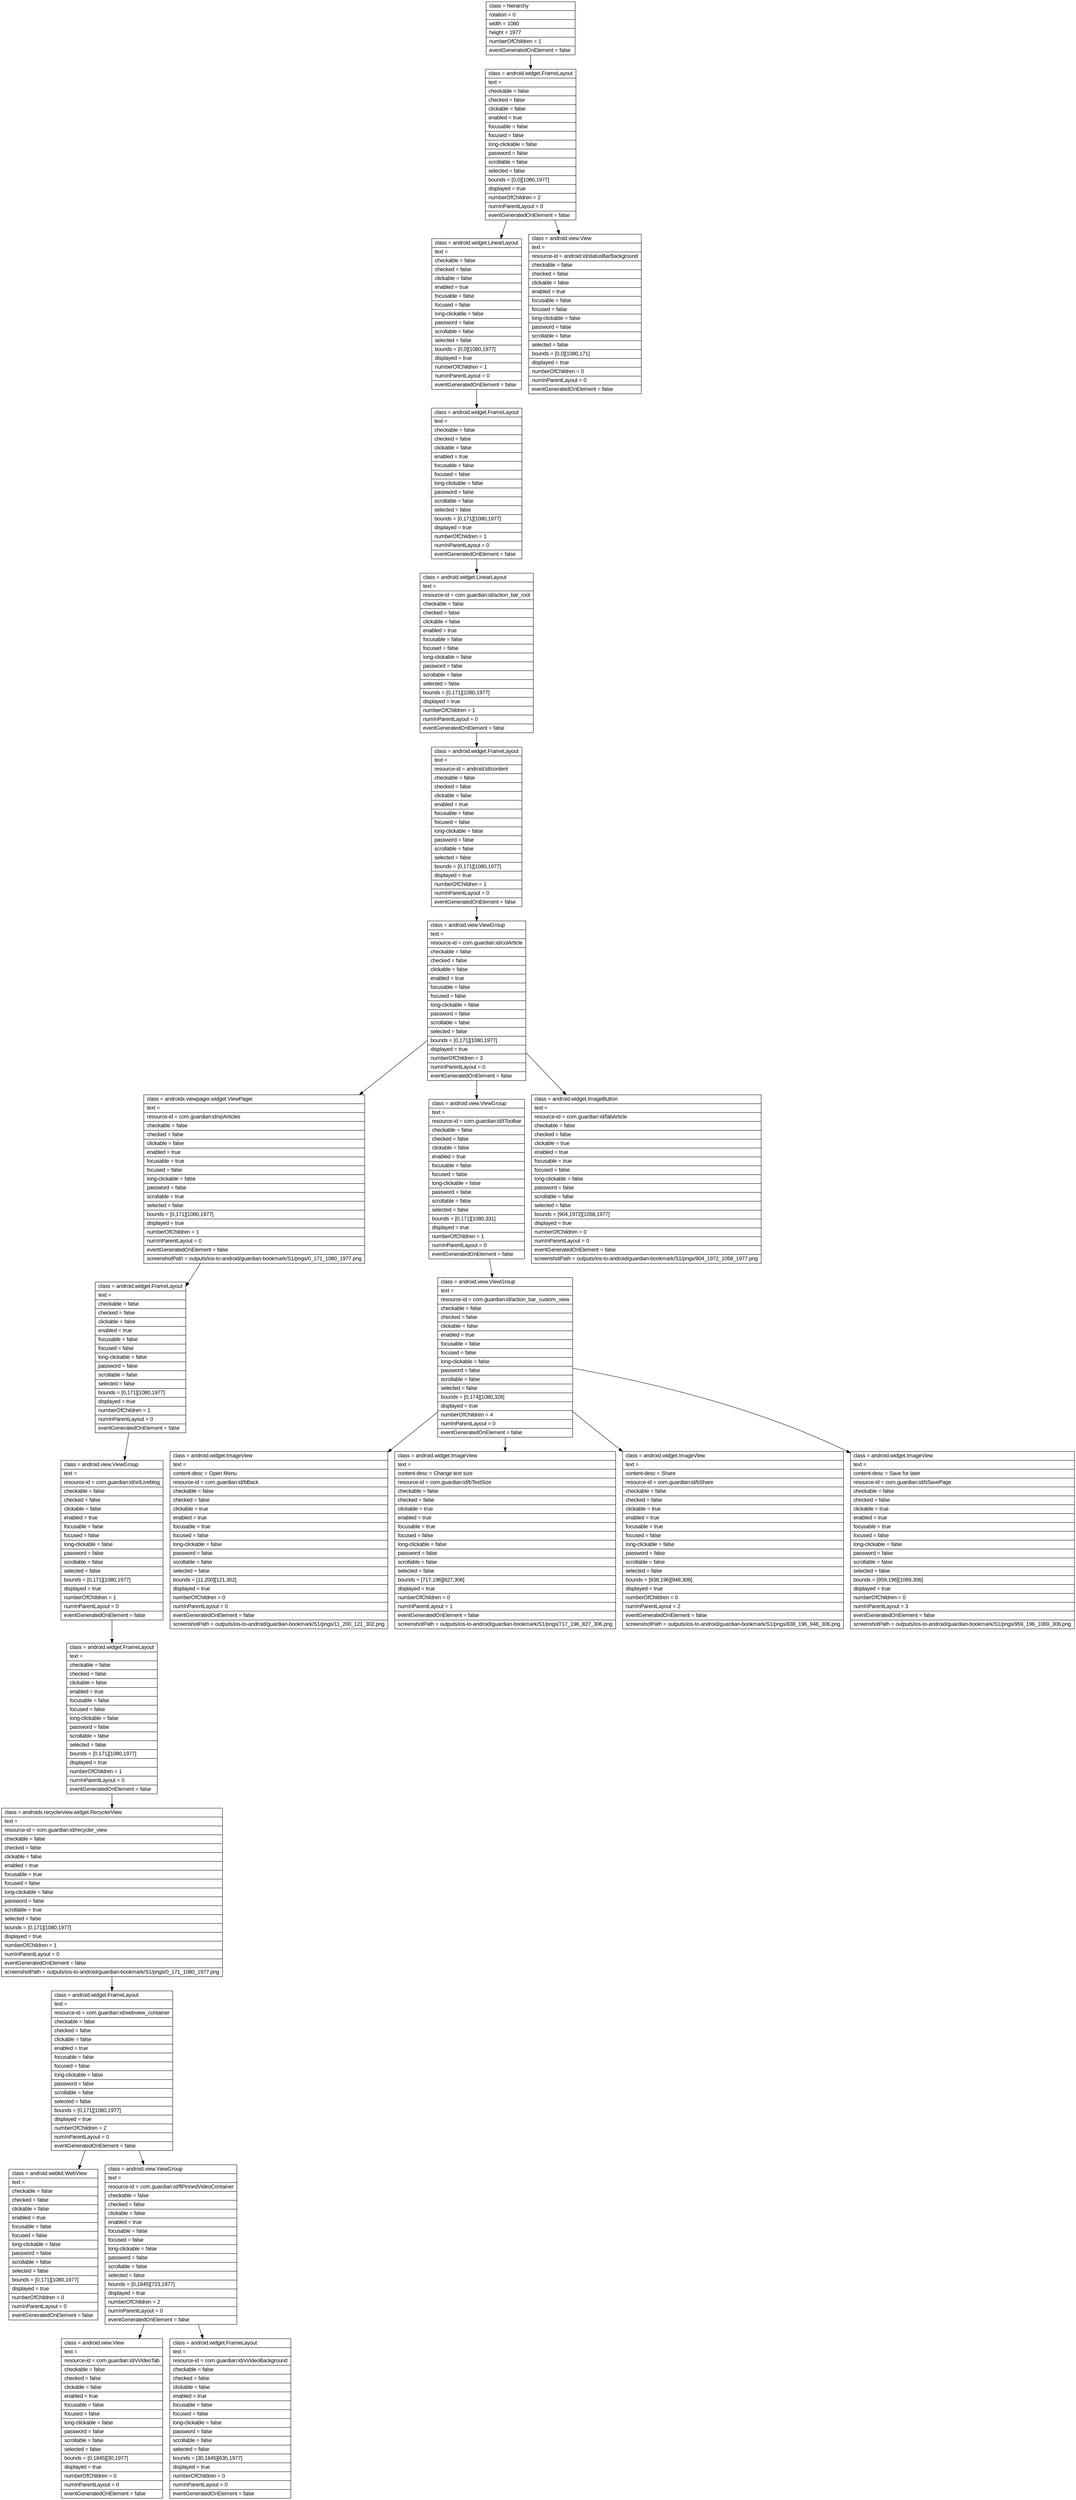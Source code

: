 digraph Layout {

	node [shape=record fontname=Arial];

	0	[label="{class = hierarchy\l|rotation = 0\l|width = 1080\l|height = 1977\l|numberOfChildren = 1\l|eventGeneratedOnElement = false \l}"]
	1	[label="{class = android.widget.FrameLayout\l|text = \l|checkable = false\l|checked = false\l|clickable = false\l|enabled = true\l|focusable = false\l|focused = false\l|long-clickable = false\l|password = false\l|scrollable = false\l|selected = false\l|bounds = [0,0][1080,1977]\l|displayed = true\l|numberOfChildren = 2\l|numInParentLayout = 0\l|eventGeneratedOnElement = false \l}"]
	2	[label="{class = android.widget.LinearLayout\l|text = \l|checkable = false\l|checked = false\l|clickable = false\l|enabled = true\l|focusable = false\l|focused = false\l|long-clickable = false\l|password = false\l|scrollable = false\l|selected = false\l|bounds = [0,0][1080,1977]\l|displayed = true\l|numberOfChildren = 1\l|numInParentLayout = 0\l|eventGeneratedOnElement = false \l}"]
	3	[label="{class = android.view.View\l|text = \l|resource-id = android:id/statusBarBackground\l|checkable = false\l|checked = false\l|clickable = false\l|enabled = true\l|focusable = false\l|focused = false\l|long-clickable = false\l|password = false\l|scrollable = false\l|selected = false\l|bounds = [0,0][1080,171]\l|displayed = true\l|numberOfChildren = 0\l|numInParentLayout = 0\l|eventGeneratedOnElement = false \l}"]
	4	[label="{class = android.widget.FrameLayout\l|text = \l|checkable = false\l|checked = false\l|clickable = false\l|enabled = true\l|focusable = false\l|focused = false\l|long-clickable = false\l|password = false\l|scrollable = false\l|selected = false\l|bounds = [0,171][1080,1977]\l|displayed = true\l|numberOfChildren = 1\l|numInParentLayout = 0\l|eventGeneratedOnElement = false \l}"]
	5	[label="{class = android.widget.LinearLayout\l|text = \l|resource-id = com.guardian:id/action_bar_root\l|checkable = false\l|checked = false\l|clickable = false\l|enabled = true\l|focusable = false\l|focused = false\l|long-clickable = false\l|password = false\l|scrollable = false\l|selected = false\l|bounds = [0,171][1080,1977]\l|displayed = true\l|numberOfChildren = 1\l|numInParentLayout = 0\l|eventGeneratedOnElement = false \l}"]
	6	[label="{class = android.widget.FrameLayout\l|text = \l|resource-id = android:id/content\l|checkable = false\l|checked = false\l|clickable = false\l|enabled = true\l|focusable = false\l|focused = false\l|long-clickable = false\l|password = false\l|scrollable = false\l|selected = false\l|bounds = [0,171][1080,1977]\l|displayed = true\l|numberOfChildren = 1\l|numInParentLayout = 0\l|eventGeneratedOnElement = false \l}"]
	7	[label="{class = android.view.ViewGroup\l|text = \l|resource-id = com.guardian:id/colArticle\l|checkable = false\l|checked = false\l|clickable = false\l|enabled = true\l|focusable = false\l|focused = false\l|long-clickable = false\l|password = false\l|scrollable = false\l|selected = false\l|bounds = [0,171][1080,1977]\l|displayed = true\l|numberOfChildren = 3\l|numInParentLayout = 0\l|eventGeneratedOnElement = false \l}"]
	8	[label="{class = androidx.viewpager.widget.ViewPager\l|text = \l|resource-id = com.guardian:id/vpArticles\l|checkable = false\l|checked = false\l|clickable = false\l|enabled = true\l|focusable = true\l|focused = false\l|long-clickable = false\l|password = false\l|scrollable = true\l|selected = false\l|bounds = [0,171][1080,1977]\l|displayed = true\l|numberOfChildren = 1\l|numInParentLayout = 0\l|eventGeneratedOnElement = false \l|screenshotPath = outputs/ios-to-android/guardian-bookmark/S1/pngs/0_171_1080_1977.png\l}"]
	9	[label="{class = android.view.ViewGroup\l|text = \l|resource-id = com.guardian:id/tToolbar\l|checkable = false\l|checked = false\l|clickable = false\l|enabled = true\l|focusable = false\l|focused = false\l|long-clickable = false\l|password = false\l|scrollable = false\l|selected = false\l|bounds = [0,171][1080,331]\l|displayed = true\l|numberOfChildren = 1\l|numInParentLayout = 0\l|eventGeneratedOnElement = false \l}"]
	10	[label="{class = android.widget.ImageButton\l|text = \l|resource-id = com.guardian:id/fabArticle\l|checkable = false\l|checked = false\l|clickable = true\l|enabled = true\l|focusable = true\l|focused = false\l|long-clickable = false\l|password = false\l|scrollable = false\l|selected = false\l|bounds = [904,1972][1058,1977]\l|displayed = true\l|numberOfChildren = 0\l|numInParentLayout = 0\l|eventGeneratedOnElement = false \l|screenshotPath = outputs/ios-to-android/guardian-bookmark/S1/pngs/904_1972_1058_1977.png\l}"]
	11	[label="{class = android.widget.FrameLayout\l|text = \l|checkable = false\l|checked = false\l|clickable = false\l|enabled = true\l|focusable = false\l|focused = false\l|long-clickable = false\l|password = false\l|scrollable = false\l|selected = false\l|bounds = [0,171][1080,1977]\l|displayed = true\l|numberOfChildren = 1\l|numInParentLayout = 0\l|eventGeneratedOnElement = false \l}"]
	12	[label="{class = android.view.ViewGroup\l|text = \l|resource-id = com.guardian:id/action_bar_custom_view\l|checkable = false\l|checked = false\l|clickable = false\l|enabled = true\l|focusable = false\l|focused = false\l|long-clickable = false\l|password = false\l|scrollable = false\l|selected = false\l|bounds = [0,174][1080,328]\l|displayed = true\l|numberOfChildren = 4\l|numInParentLayout = 0\l|eventGeneratedOnElement = false \l}"]
	13	[label="{class = android.view.ViewGroup\l|text = \l|resource-id = com.guardian:id/srlLiveblog\l|checkable = false\l|checked = false\l|clickable = false\l|enabled = true\l|focusable = false\l|focused = false\l|long-clickable = false\l|password = false\l|scrollable = false\l|selected = false\l|bounds = [0,171][1080,1977]\l|displayed = true\l|numberOfChildren = 1\l|numInParentLayout = 0\l|eventGeneratedOnElement = false \l}"]
	14	[label="{class = android.widget.ImageView\l|text = \l|content-desc = Open Menu\l|resource-id = com.guardian:id/bBack\l|checkable = false\l|checked = false\l|clickable = true\l|enabled = true\l|focusable = true\l|focused = false\l|long-clickable = false\l|password = false\l|scrollable = false\l|selected = false\l|bounds = [11,200][121,302]\l|displayed = true\l|numberOfChildren = 0\l|numInParentLayout = 0\l|eventGeneratedOnElement = false \l|screenshotPath = outputs/ios-to-android/guardian-bookmark/S1/pngs/11_200_121_302.png\l}"]
	15	[label="{class = android.widget.ImageView\l|text = \l|content-desc = Change text size\l|resource-id = com.guardian:id/bTextSize\l|checkable = false\l|checked = false\l|clickable = true\l|enabled = true\l|focusable = true\l|focused = false\l|long-clickable = false\l|password = false\l|scrollable = false\l|selected = false\l|bounds = [717,196][827,306]\l|displayed = true\l|numberOfChildren = 0\l|numInParentLayout = 1\l|eventGeneratedOnElement = false \l|screenshotPath = outputs/ios-to-android/guardian-bookmark/S1/pngs/717_196_827_306.png\l}"]
	16	[label="{class = android.widget.ImageView\l|text = \l|content-desc = Share\l|resource-id = com.guardian:id/bShare\l|checkable = false\l|checked = false\l|clickable = true\l|enabled = true\l|focusable = true\l|focused = false\l|long-clickable = false\l|password = false\l|scrollable = false\l|selected = false\l|bounds = [838,196][948,306]\l|displayed = true\l|numberOfChildren = 0\l|numInParentLayout = 2\l|eventGeneratedOnElement = false \l|screenshotPath = outputs/ios-to-android/guardian-bookmark/S1/pngs/838_196_948_306.png\l}"]
	17	[label="{class = android.widget.ImageView\l|text = \l|content-desc = Save for later\l|resource-id = com.guardian:id/bSavePage\l|checkable = false\l|checked = false\l|clickable = true\l|enabled = true\l|focusable = true\l|focused = false\l|long-clickable = false\l|password = false\l|scrollable = false\l|selected = false\l|bounds = [959,196][1069,306]\l|displayed = true\l|numberOfChildren = 0\l|numInParentLayout = 3\l|eventGeneratedOnElement = false \l|screenshotPath = outputs/ios-to-android/guardian-bookmark/S1/pngs/959_196_1069_306.png\l}"]
	18	[label="{class = android.widget.FrameLayout\l|text = \l|checkable = false\l|checked = false\l|clickable = false\l|enabled = true\l|focusable = false\l|focused = false\l|long-clickable = false\l|password = false\l|scrollable = false\l|selected = false\l|bounds = [0,171][1080,1977]\l|displayed = true\l|numberOfChildren = 1\l|numInParentLayout = 0\l|eventGeneratedOnElement = false \l}"]
	19	[label="{class = androidx.recyclerview.widget.RecyclerView\l|text = \l|resource-id = com.guardian:id/recycler_view\l|checkable = false\l|checked = false\l|clickable = false\l|enabled = true\l|focusable = true\l|focused = false\l|long-clickable = false\l|password = false\l|scrollable = true\l|selected = false\l|bounds = [0,171][1080,1977]\l|displayed = true\l|numberOfChildren = 1\l|numInParentLayout = 0\l|eventGeneratedOnElement = false \l|screenshotPath = outputs/ios-to-android/guardian-bookmark/S1/pngs/0_171_1080_1977.png\l}"]
	20	[label="{class = android.widget.FrameLayout\l|text = \l|resource-id = com.guardian:id/webview_container\l|checkable = false\l|checked = false\l|clickable = false\l|enabled = true\l|focusable = false\l|focused = false\l|long-clickable = false\l|password = false\l|scrollable = false\l|selected = false\l|bounds = [0,171][1080,1977]\l|displayed = true\l|numberOfChildren = 2\l|numInParentLayout = 0\l|eventGeneratedOnElement = false \l}"]
	21	[label="{class = android.webkit.WebView\l|text = \l|checkable = false\l|checked = false\l|clickable = false\l|enabled = true\l|focusable = false\l|focused = false\l|long-clickable = false\l|password = false\l|scrollable = false\l|selected = false\l|bounds = [0,171][1080,1977]\l|displayed = true\l|numberOfChildren = 0\l|numInParentLayout = 0\l|eventGeneratedOnElement = false \l}"]
	22	[label="{class = android.view.ViewGroup\l|text = \l|resource-id = com.guardian:id/flPinnedVideoContainer\l|checkable = false\l|checked = false\l|clickable = false\l|enabled = true\l|focusable = false\l|focused = false\l|long-clickable = false\l|password = false\l|scrollable = false\l|selected = false\l|bounds = [0,1845][723,1977]\l|displayed = true\l|numberOfChildren = 2\l|numInParentLayout = 0\l|eventGeneratedOnElement = false \l}"]
	23	[label="{class = android.view.View\l|text = \l|resource-id = com.guardian:id/vVideoTab\l|checkable = false\l|checked = false\l|clickable = false\l|enabled = true\l|focusable = false\l|focused = false\l|long-clickable = false\l|password = false\l|scrollable = false\l|selected = false\l|bounds = [0,1845][30,1977]\l|displayed = true\l|numberOfChildren = 0\l|numInParentLayout = 0\l|eventGeneratedOnElement = false \l}"]
	24	[label="{class = android.widget.FrameLayout\l|text = \l|resource-id = com.guardian:id/vVideoBackground\l|checkable = false\l|checked = false\l|clickable = false\l|enabled = true\l|focusable = false\l|focused = false\l|long-clickable = false\l|password = false\l|scrollable = false\l|selected = false\l|bounds = [30,1845][635,1977]\l|displayed = true\l|numberOfChildren = 0\l|numInParentLayout = 0\l|eventGeneratedOnElement = false \l}"]


	0 -> 1
	1 -> 2
	1 -> 3
	2 -> 4
	4 -> 5
	5 -> 6
	6 -> 7
	7 -> 8
	7 -> 9
	7 -> 10
	8 -> 11
	9 -> 12
	11 -> 13
	12 -> 14
	12 -> 15
	12 -> 16
	12 -> 17
	13 -> 18
	18 -> 19
	19 -> 20
	20 -> 21
	20 -> 22
	22 -> 23
	22 -> 24


}